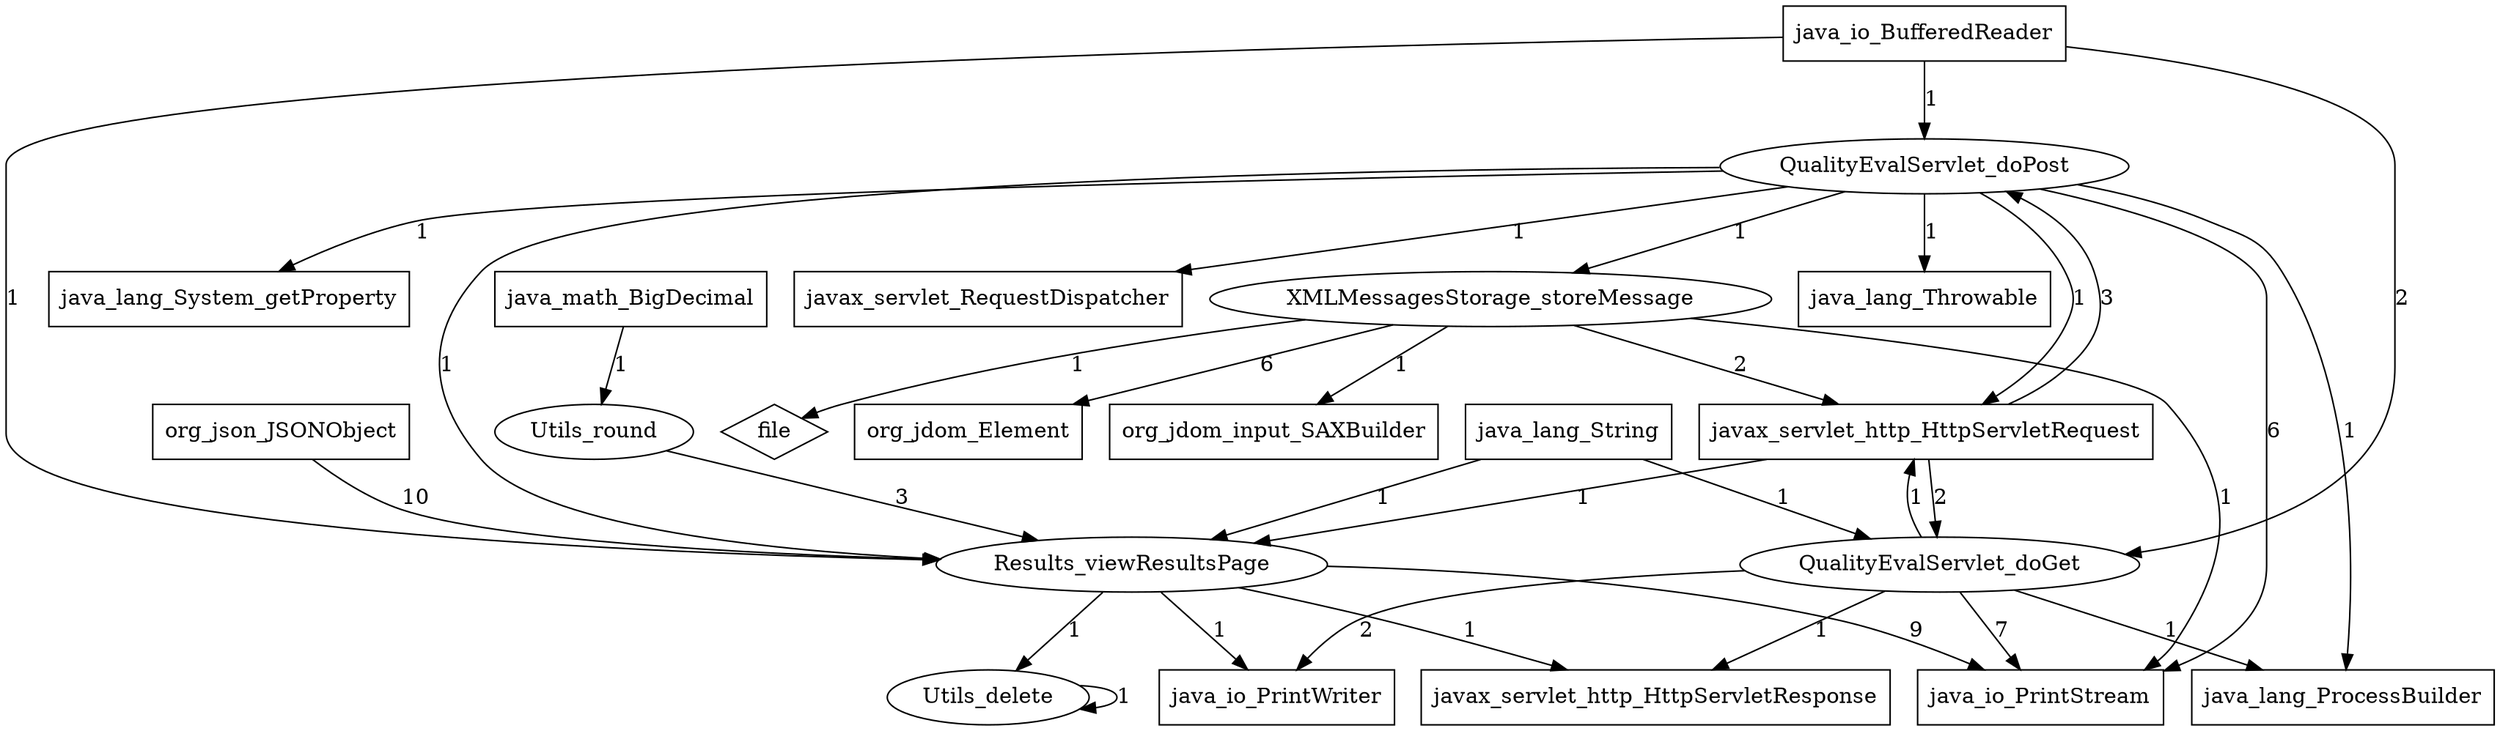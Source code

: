 digraph G{
    java_math_BigDecimal -> Utils_round [label="1"];
    QualityEvalServlet_doPost -> java_lang_Throwable [label="1"];
    QualityEvalServlet_doPost -> XMLMessagesStorage_storeMessage [label="1"];
    XMLMessagesStorage_storeMessage -> java_io_PrintStream [label="1"];
    XMLMessagesStorage_storeMessage -> org_jdom_Element [label="6"];
    Utils_round -> Results_viewResultsPage [label="3"];
    QualityEvalServlet_doPost -> javax_servlet_http_HttpServletRequest [label="1"];
    java_lang_String -> Results_viewResultsPage [label="1"];
    java_lang_String -> QualityEvalServlet_doGet [label="1"];
    QualityEvalServlet_doGet -> java_io_PrintStream [label="7"];
    javax_servlet_http_HttpServletRequest -> QualityEvalServlet_doGet [label="2"];
    XMLMessagesStorage_storeMessage -> org_jdom_input_SAXBuilder [label="1"];
    Results_viewResultsPage -> java_io_PrintWriter [label="1"];
    java_io_BufferedReader -> QualityEvalServlet_doGet [label="2"];
    java_io_BufferedReader -> Results_viewResultsPage [label="1"];
    XMLMessagesStorage_storeMessage -> javax_servlet_http_HttpServletRequest [label="2"];
    Results_viewResultsPage -> javax_servlet_http_HttpServletResponse [label="1"];
    QualityEvalServlet_doPost -> java_lang_System_getProperty [label="1"];
    QualityEvalServlet_doGet -> java_lang_ProcessBuilder [label="1"];
    Results_viewResultsPage -> Utils_delete [label="1"];
    QualityEvalServlet_doGet -> java_io_PrintWriter [label="2"];
    XMLMessagesStorage_storeMessage -> file [label="1"];
    QualityEvalServlet_doGet -> javax_servlet_http_HttpServletResponse [label="1"];
    java_io_BufferedReader -> QualityEvalServlet_doPost [label="1"];
    QualityEvalServlet_doPost -> Results_viewResultsPage [label="1"];
    QualityEvalServlet_doPost -> java_lang_ProcessBuilder [label="1"];
    Results_viewResultsPage -> java_io_PrintStream [label="9"];
    javax_servlet_http_HttpServletRequest -> QualityEvalServlet_doPost [label="3"];
    QualityEvalServlet_doPost -> java_io_PrintStream [label="6"];
    QualityEvalServlet_doPost -> javax_servlet_RequestDispatcher [label="1"];
    org_json_JSONObject -> Results_viewResultsPage [label="10"];
    javax_servlet_http_HttpServletRequest -> Results_viewResultsPage [label="1"];
    Utils_delete -> Utils_delete [label="1"];
    QualityEvalServlet_doGet -> javax_servlet_http_HttpServletRequest [label="1"];


    java_io_PrintWriter [shape=box];
    java_math_BigDecimal [shape=box];
    java_io_PrintStream [shape=box];
    Utils_delete [shape=ellipse];
    org_json_JSONObject [shape=box];
    javax_servlet_RequestDispatcher [shape=box];
    Utils_round [shape=ellipse];
    org_jdom_Element [shape=box];
    javax_servlet_http_HttpServletRequest [shape=box];
    java_lang_System_getProperty [shape=box];
    QualityEvalServlet_doGet [shape=ellipse];
    java_io_BufferedReader [shape=box];
    org_jdom_input_SAXBuilder [shape=box];
    file [shape=diamond];
    java_lang_ProcessBuilder [shape=box];
    XMLMessagesStorage_storeMessage [shape=ellipse];
    java_lang_String [shape=box];
    java_lang_Throwable [shape=box];
    Results_viewResultsPage [shape=ellipse];
    QualityEvalServlet_doPost [shape=ellipse];
    javax_servlet_http_HttpServletResponse [shape=box];
}
